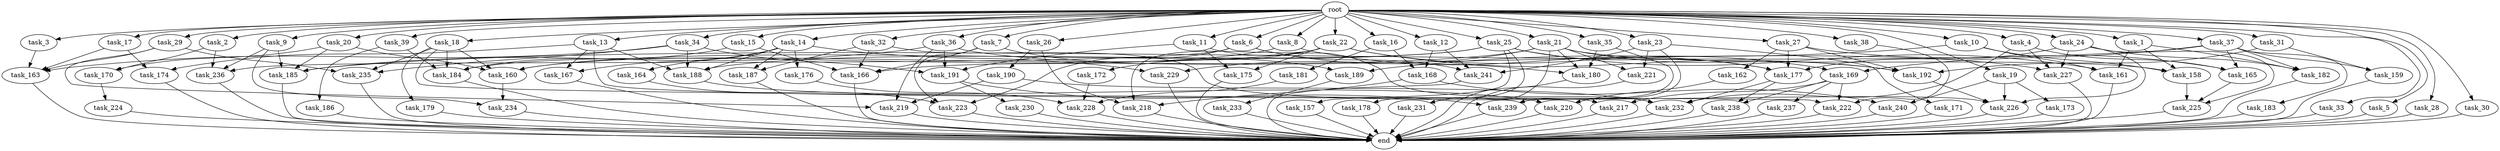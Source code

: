 digraph G {
  task_29 [size="1.024000"];
  task_32 [size="1.024000"];
  task_191 [size="996432412.672000"];
  task_220 [size="111669149.696000"];
  task_27 [size="1.024000"];
  task_4 [size="1.024000"];
  task_2 [size="1.024000"];
  task_13 [size="1.024000"];
  task_241 [size="1408749273.088000"];
  task_186 [size="549755813.888000"];
  task_177 [size="1726576852.992000"];
  task_228 [size="1219770712.064000"];
  task_223 [size="661424963.584000"];
  task_6 [size="1.024000"];
  task_9 [size="1.024000"];
  task_175 [size="1245540515.840000"];
  task_189 [size="171798691.840000"];
  task_165 [size="833223655.424000"];
  task_159 [size="730144440.320000"];
  task_188 [size="1554778161.152000"];
  task_164 [size="858993459.200000"];
  task_231 [size="34359738.368000"];
  task_182 [size="807453851.648000"];
  task_158 [size="249108103.168000"];
  task_183 [size="309237645.312000"];
  task_31 [size="1.024000"];
  task_234 [size="386547056.640000"];
  task_230 [size="34359738.368000"];
  task_16 [size="1.024000"];
  task_185 [size="1236950581.248000"];
  task_161 [size="352187318.272000"];
  task_170 [size="446676598.784000"];
  task_15 [size="1.024000"];
  task_10 [size="1.024000"];
  task_173 [size="420906795.008000"];
  task_171 [size="549755813.888000"];
  task_222 [size="1039382085.632000"];
  task_240 [size="841813590.016000"];
  task_162 [size="309237645.312000"];
  task_235 [size="867583393.792000"];
  task_190 [size="858993459.200000"];
  task_221 [size="584115552.256000"];
  task_237 [size="695784701.952000"];
  task_26 [size="1.024000"];
  task_25 [size="1.024000"];
  end [size="0.000000"];
  task_227 [size="944892805.120000"];
  task_169 [size="1005022347.264000"];
  task_192 [size="1460288880.640000"];
  task_14 [size="1.024000"];
  task_180 [size="1005022347.264000"];
  task_18 [size="1.024000"];
  task_12 [size="1.024000"];
  task_36 [size="1.024000"];
  task_33 [size="1.024000"];
  task_238 [size="1245540515.840000"];
  task_229 [size="893353197.568000"];
  task_236 [size="996432412.672000"];
  task_167 [size="1279900254.208000"];
  task_184 [size="1855425871.872000"];
  task_174 [size="455266533.376000"];
  task_218 [size="1975684956.160000"];
  task_224 [size="34359738.368000"];
  task_21 [size="1.024000"];
  task_37 [size="1.024000"];
  task_187 [size="996432412.672000"];
  task_23 [size="1.024000"];
  task_176 [size="858993459.200000"];
  root [size="0.000000"];
  task_5 [size="1.024000"];
  task_11 [size="1.024000"];
  task_219 [size="1151051235.328000"];
  task_179 [size="309237645.312000"];
  task_3 [size="1.024000"];
  task_166 [size="343597383.680000"];
  task_239 [size="1005022347.264000"];
  task_225 [size="1279900254.208000"];
  task_39 [size="1.024000"];
  task_232 [size="1735166787.584000"];
  task_22 [size="1.024000"];
  task_28 [size="1.024000"];
  task_7 [size="1.024000"];
  task_34 [size="1.024000"];
  task_233 [size="137438953.472000"];
  task_226 [size="1116691496.960000"];
  task_17 [size="1.024000"];
  task_168 [size="730144440.320000"];
  task_20 [size="1.024000"];
  task_217 [size="1116691496.960000"];
  task_178 [size="137438953.472000"];
  task_157 [size="137438953.472000"];
  task_1 [size="1.024000"];
  task_160 [size="1451698946.048000"];
  task_181 [size="420906795.008000"];
  task_172 [size="695784701.952000"];
  task_35 [size="1.024000"];
  task_163 [size="1142461300.736000"];
  task_30 [size="1.024000"];
  task_38 [size="1.024000"];
  task_24 [size="1.024000"];
  task_8 [size="1.024000"];
  task_19 [size="1.024000"];

  task_29 -> task_163 [size="411041792.000000"];
  task_29 -> task_235 [size="411041792.000000"];
  task_29 -> task_219 [size="411041792.000000"];
  task_32 -> task_187 [size="134217728.000000"];
  task_32 -> task_166 [size="134217728.000000"];
  task_32 -> task_226 [size="134217728.000000"];
  task_191 -> task_230 [size="33554432.000000"];
  task_191 -> task_239 [size="33554432.000000"];
  task_220 -> end [size="1.000000"];
  task_27 -> task_192 [size="301989888.000000"];
  task_27 -> task_165 [size="301989888.000000"];
  task_27 -> task_177 [size="301989888.000000"];
  task_27 -> task_162 [size="301989888.000000"];
  task_4 -> task_227 [size="209715200.000000"];
  task_4 -> task_232 [size="209715200.000000"];
  task_4 -> task_165 [size="209715200.000000"];
  task_2 -> task_170 [size="134217728.000000"];
  task_2 -> task_236 [size="134217728.000000"];
  task_13 -> task_167 [size="411041792.000000"];
  task_13 -> task_174 [size="411041792.000000"];
  task_13 -> task_188 [size="411041792.000000"];
  task_13 -> task_217 [size="411041792.000000"];
  task_241 -> end [size="1.000000"];
  task_186 -> end [size="1.000000"];
  task_177 -> task_232 [size="536870912.000000"];
  task_177 -> task_238 [size="536870912.000000"];
  task_228 -> end [size="1.000000"];
  task_223 -> end [size="1.000000"];
  task_6 -> task_180 [size="536870912.000000"];
  task_6 -> task_223 [size="536870912.000000"];
  task_6 -> task_241 [size="536870912.000000"];
  task_6 -> task_236 [size="536870912.000000"];
  task_9 -> task_185 [size="301989888.000000"];
  task_9 -> task_234 [size="301989888.000000"];
  task_9 -> task_236 [size="301989888.000000"];
  task_175 -> end [size="1.000000"];
  task_189 -> task_233 [size="134217728.000000"];
  task_165 -> task_225 [size="301989888.000000"];
  task_159 -> end [size="1.000000"];
  task_188 -> task_220 [size="75497472.000000"];
  task_164 -> task_223 [size="75497472.000000"];
  task_231 -> end [size="1.000000"];
  task_182 -> end [size="1.000000"];
  task_158 -> task_225 [size="536870912.000000"];
  task_183 -> end [size="1.000000"];
  task_31 -> task_192 [size="411041792.000000"];
  task_31 -> task_159 [size="411041792.000000"];
  task_234 -> end [size="1.000000"];
  task_230 -> end [size="1.000000"];
  task_16 -> task_168 [size="411041792.000000"];
  task_16 -> task_181 [size="411041792.000000"];
  task_185 -> end [size="1.000000"];
  task_161 -> end [size="1.000000"];
  task_170 -> task_224 [size="33554432.000000"];
  task_15 -> task_184 [size="134217728.000000"];
  task_15 -> task_166 [size="134217728.000000"];
  task_10 -> task_161 [size="134217728.000000"];
  task_10 -> task_158 [size="134217728.000000"];
  task_10 -> task_189 [size="134217728.000000"];
  task_173 -> end [size="1.000000"];
  task_171 -> end [size="1.000000"];
  task_222 -> end [size="1.000000"];
  task_240 -> end [size="1.000000"];
  task_162 -> task_220 [size="33554432.000000"];
  task_235 -> end [size="1.000000"];
  task_190 -> task_232 [size="411041792.000000"];
  task_190 -> task_219 [size="411041792.000000"];
  task_221 -> end [size="1.000000"];
  task_237 -> end [size="1.000000"];
  task_26 -> task_190 [size="838860800.000000"];
  task_26 -> task_218 [size="838860800.000000"];
  task_25 -> task_157 [size="134217728.000000"];
  task_25 -> task_161 [size="134217728.000000"];
  task_25 -> task_160 [size="134217728.000000"];
  task_25 -> task_177 [size="134217728.000000"];
  task_25 -> task_188 [size="134217728.000000"];
  task_25 -> task_178 [size="134217728.000000"];
  task_227 -> end [size="1.000000"];
  task_169 -> task_237 [size="679477248.000000"];
  task_169 -> task_238 [size="679477248.000000"];
  task_169 -> task_217 [size="679477248.000000"];
  task_169 -> task_222 [size="679477248.000000"];
  task_192 -> task_226 [size="134217728.000000"];
  task_14 -> task_187 [size="838860800.000000"];
  task_14 -> task_167 [size="838860800.000000"];
  task_14 -> task_188 [size="838860800.000000"];
  task_14 -> task_176 [size="838860800.000000"];
  task_14 -> task_164 [size="838860800.000000"];
  task_14 -> task_229 [size="838860800.000000"];
  task_180 -> end [size="1.000000"];
  task_18 -> task_160 [size="301989888.000000"];
  task_18 -> task_235 [size="301989888.000000"];
  task_18 -> task_184 [size="301989888.000000"];
  task_18 -> task_179 [size="301989888.000000"];
  task_18 -> task_222 [size="301989888.000000"];
  task_12 -> task_168 [size="301989888.000000"];
  task_12 -> task_241 [size="301989888.000000"];
  task_36 -> task_227 [size="301989888.000000"];
  task_36 -> task_185 [size="301989888.000000"];
  task_36 -> task_219 [size="301989888.000000"];
  task_36 -> task_191 [size="301989888.000000"];
  task_33 -> end [size="1.000000"];
  task_238 -> end [size="1.000000"];
  task_229 -> end [size="1.000000"];
  task_236 -> end [size="1.000000"];
  task_167 -> end [size="1.000000"];
  task_184 -> end [size="1.000000"];
  task_174 -> end [size="1.000000"];
  task_218 -> end [size="1.000000"];
  task_224 -> end [size="1.000000"];
  task_21 -> task_231 [size="33554432.000000"];
  task_21 -> task_166 [size="33554432.000000"];
  task_21 -> task_158 [size="33554432.000000"];
  task_21 -> task_221 [size="33554432.000000"];
  task_21 -> task_192 [size="33554432.000000"];
  task_21 -> task_180 [size="33554432.000000"];
  task_21 -> task_229 [size="33554432.000000"];
  task_37 -> task_185 [size="301989888.000000"];
  task_37 -> task_182 [size="301989888.000000"];
  task_37 -> task_169 [size="301989888.000000"];
  task_37 -> task_183 [size="301989888.000000"];
  task_37 -> task_159 [size="301989888.000000"];
  task_37 -> task_165 [size="301989888.000000"];
  task_187 -> end [size="1.000000"];
  task_23 -> task_221 [size="536870912.000000"];
  task_23 -> task_241 [size="536870912.000000"];
  task_23 -> task_171 [size="536870912.000000"];
  task_23 -> task_239 [size="536870912.000000"];
  task_176 -> task_228 [size="209715200.000000"];
  root -> task_12 [size="1.000000"];
  root -> task_36 [size="1.000000"];
  root -> task_16 [size="1.000000"];
  root -> task_9 [size="1.000000"];
  root -> task_39 [size="1.000000"];
  root -> task_11 [size="1.000000"];
  root -> task_22 [size="1.000000"];
  root -> task_7 [size="1.000000"];
  root -> task_33 [size="1.000000"];
  root -> task_28 [size="1.000000"];
  root -> task_4 [size="1.000000"];
  root -> task_34 [size="1.000000"];
  root -> task_2 [size="1.000000"];
  root -> task_15 [size="1.000000"];
  root -> task_10 [size="1.000000"];
  root -> task_29 [size="1.000000"];
  root -> task_21 [size="1.000000"];
  root -> task_17 [size="1.000000"];
  root -> task_18 [size="1.000000"];
  root -> task_27 [size="1.000000"];
  root -> task_20 [size="1.000000"];
  root -> task_23 [size="1.000000"];
  root -> task_6 [size="1.000000"];
  root -> task_32 [size="1.000000"];
  root -> task_5 [size="1.000000"];
  root -> task_37 [size="1.000000"];
  root -> task_26 [size="1.000000"];
  root -> task_25 [size="1.000000"];
  root -> task_8 [size="1.000000"];
  root -> task_35 [size="1.000000"];
  root -> task_13 [size="1.000000"];
  root -> task_30 [size="1.000000"];
  root -> task_19 [size="1.000000"];
  root -> task_1 [size="1.000000"];
  root -> task_38 [size="1.000000"];
  root -> task_24 [size="1.000000"];
  root -> task_3 [size="1.000000"];
  root -> task_31 [size="1.000000"];
  root -> task_14 [size="1.000000"];
  task_5 -> end [size="1.000000"];
  task_11 -> task_175 [size="536870912.000000"];
  task_11 -> task_232 [size="536870912.000000"];
  task_11 -> task_191 [size="536870912.000000"];
  task_219 -> end [size="1.000000"];
  task_179 -> end [size="1.000000"];
  task_3 -> task_163 [size="536870912.000000"];
  task_166 -> end [size="1.000000"];
  task_239 -> end [size="1.000000"];
  task_225 -> end [size="1.000000"];
  task_39 -> task_186 [size="536870912.000000"];
  task_39 -> task_184 [size="536870912.000000"];
  task_232 -> end [size="1.000000"];
  task_22 -> task_175 [size="679477248.000000"];
  task_22 -> task_169 [size="679477248.000000"];
  task_22 -> task_192 [size="679477248.000000"];
  task_22 -> task_160 [size="679477248.000000"];
  task_22 -> task_172 [size="679477248.000000"];
  task_22 -> task_218 [size="679477248.000000"];
  task_28 -> end [size="1.000000"];
  task_7 -> task_189 [size="33554432.000000"];
  task_7 -> task_166 [size="33554432.000000"];
  task_7 -> task_223 [size="33554432.000000"];
  task_34 -> task_163 [size="134217728.000000"];
  task_34 -> task_235 [size="134217728.000000"];
  task_34 -> task_188 [size="134217728.000000"];
  task_34 -> task_191 [size="134217728.000000"];
  task_233 -> end [size="1.000000"];
  task_226 -> end [size="1.000000"];
  task_17 -> task_163 [size="33554432.000000"];
  task_17 -> task_174 [size="33554432.000000"];
  task_168 -> task_240 [size="411041792.000000"];
  task_168 -> task_218 [size="411041792.000000"];
  task_20 -> task_185 [size="301989888.000000"];
  task_20 -> task_160 [size="301989888.000000"];
  task_20 -> task_170 [size="301989888.000000"];
  task_217 -> end [size="1.000000"];
  task_178 -> end [size="1.000000"];
  task_157 -> end [size="1.000000"];
  task_1 -> task_161 [size="75497472.000000"];
  task_1 -> task_182 [size="75497472.000000"];
  task_1 -> task_158 [size="75497472.000000"];
  task_160 -> task_234 [size="75497472.000000"];
  task_181 -> task_228 [size="679477248.000000"];
  task_172 -> task_228 [size="301989888.000000"];
  task_35 -> task_180 [size="411041792.000000"];
  task_35 -> task_239 [size="411041792.000000"];
  task_163 -> end [size="1.000000"];
  task_30 -> end [size="1.000000"];
  task_38 -> task_222 [size="33554432.000000"];
  task_24 -> task_227 [size="411041792.000000"];
  task_24 -> task_225 [size="411041792.000000"];
  task_24 -> task_182 [size="411041792.000000"];
  task_24 -> task_177 [size="411041792.000000"];
  task_24 -> task_226 [size="411041792.000000"];
  task_8 -> task_184 [size="838860800.000000"];
  task_8 -> task_177 [size="838860800.000000"];
  task_19 -> task_240 [size="411041792.000000"];
  task_19 -> task_173 [size="411041792.000000"];
  task_19 -> task_226 [size="411041792.000000"];
}
